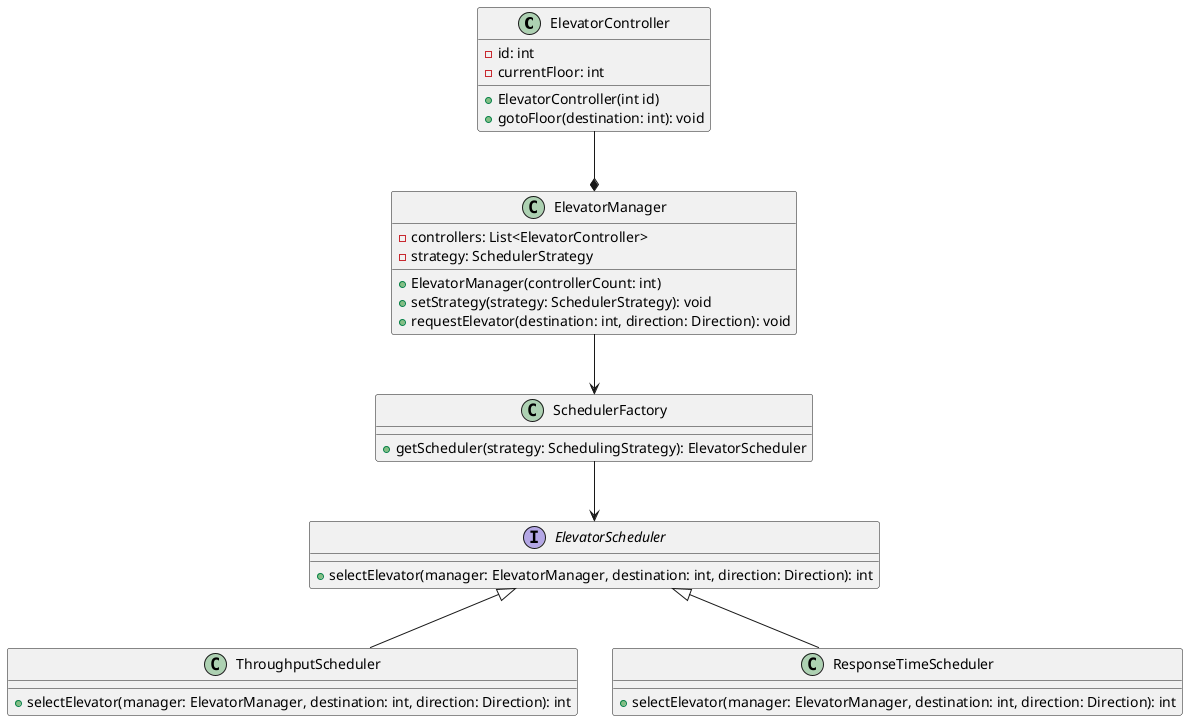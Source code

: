 @startuml
class ElevatorController {
  -id: int
  -currentFloor: int

  +ElevatorController(int id)
  +gotoFloor(destination: int): void
}

class ElevatorManager {
  -controllers: List<ElevatorController>
  -strategy: SchedulerStrategy

  +ElevatorManager(controllerCount: int)
  +setStrategy(strategy: SchedulerStrategy): void
  +requestElevator(destination: int, direction: Direction): void
}

class SchedulerFactory {
  +getScheduler(strategy: SchedulingStrategy): ElevatorScheduler
}

interface ElevatorScheduler {
  +selectElevator(manager: ElevatorManager, destination: int, direction: Direction): int
}

class ThroughputScheduler {
  +selectElevator(manager: ElevatorManager, destination: int, direction: Direction): int
}

class ResponseTimeScheduler {
  +selectElevator(manager: ElevatorManager, destination: int, direction: Direction): int
}

ElevatorController --* ElevatorManager
ElevatorManager --> SchedulerFactory
SchedulerFactory --> ElevatorScheduler
ElevatorScheduler <|-- ThroughputScheduler
ElevatorScheduler <|-- ResponseTimeScheduler
@enduml